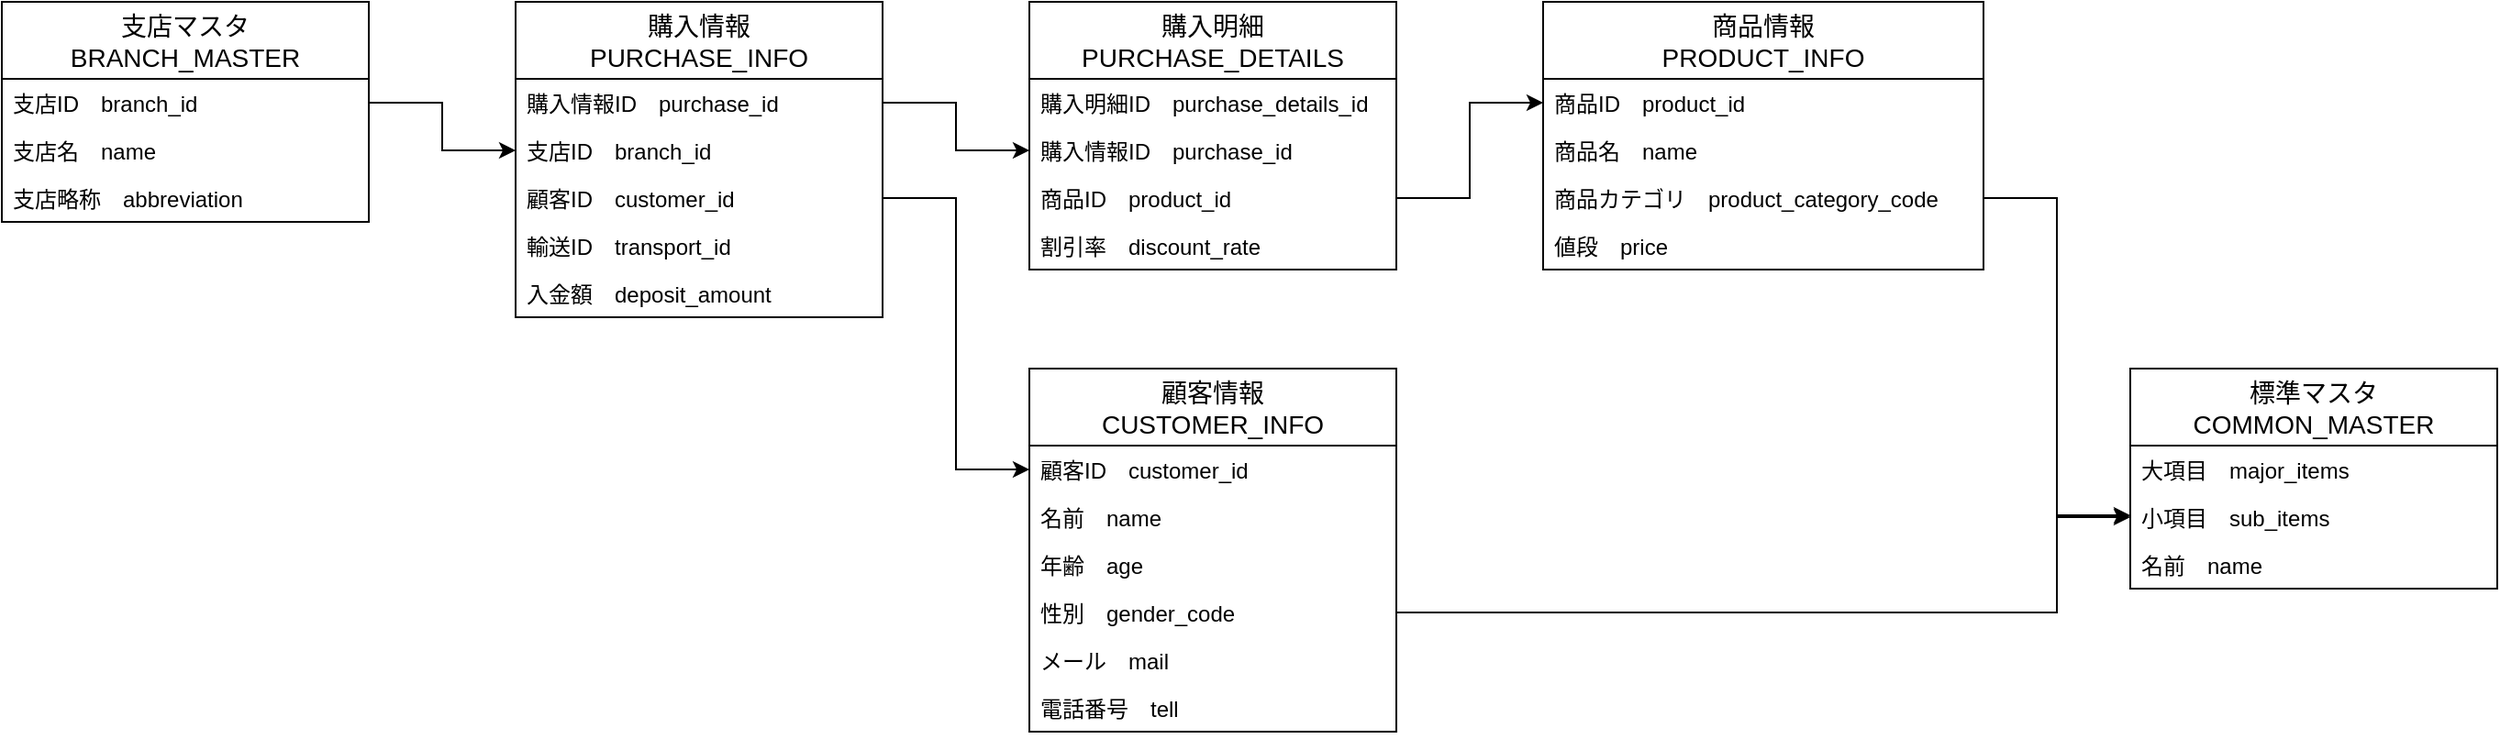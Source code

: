 <mxfile version="12.9.9" type="device"><diagram id="4O4qjFtDVFBErEm02xuz" name="Page-1"><mxGraphModel dx="1038" dy="528" grid="1" gridSize="10" guides="1" tooltips="1" connect="1" arrows="1" fold="1" page="1" pageScale="1" pageWidth="827" pageHeight="1169" math="0" shadow="0"><root><mxCell id="0"/><mxCell id="1" parent="0"/><mxCell id="hSZRVIl40IWfWrxCd9h6-1" value="支店マスタ&#10;BRANCH_MASTER" style="swimlane;fontStyle=0;childLayout=stackLayout;horizontal=1;startSize=42;horizontalStack=0;resizeParent=1;resizeParentMax=0;resizeLast=0;collapsible=1;marginBottom=0;align=center;fontSize=14;" vertex="1" parent="1"><mxGeometry x="40" y="40" width="200" height="120" as="geometry"/></mxCell><mxCell id="hSZRVIl40IWfWrxCd9h6-2" value="支店ID　branch_id" style="text;strokeColor=none;fillColor=none;spacingLeft=4;spacingRight=4;overflow=hidden;rotatable=0;points=[[0,0.5],[1,0.5]];portConstraint=eastwest;fontSize=12;" vertex="1" parent="hSZRVIl40IWfWrxCd9h6-1"><mxGeometry y="42" width="200" height="26" as="geometry"/></mxCell><mxCell id="hSZRVIl40IWfWrxCd9h6-3" value="支店名　name" style="text;strokeColor=none;fillColor=none;spacingLeft=4;spacingRight=4;overflow=hidden;rotatable=0;points=[[0,0.5],[1,0.5]];portConstraint=eastwest;fontSize=12;" vertex="1" parent="hSZRVIl40IWfWrxCd9h6-1"><mxGeometry y="68" width="200" height="26" as="geometry"/></mxCell><mxCell id="hSZRVIl40IWfWrxCd9h6-4" value="支店略称　abbreviation" style="text;strokeColor=none;fillColor=none;spacingLeft=4;spacingRight=4;overflow=hidden;rotatable=0;points=[[0,0.5],[1,0.5]];portConstraint=eastwest;fontSize=12;" vertex="1" parent="hSZRVIl40IWfWrxCd9h6-1"><mxGeometry y="94" width="200" height="26" as="geometry"/></mxCell><mxCell id="hSZRVIl40IWfWrxCd9h6-9" value="購入明細&#10;PURCHASE_DETAILS" style="swimlane;fontStyle=0;childLayout=stackLayout;horizontal=1;startSize=42;horizontalStack=0;resizeParent=1;resizeParentMax=0;resizeLast=0;collapsible=1;marginBottom=0;align=center;fontSize=14;" vertex="1" parent="1"><mxGeometry x="600" y="40" width="200" height="146" as="geometry"/></mxCell><mxCell id="hSZRVIl40IWfWrxCd9h6-10" value="購入明細ID　purchase_details_id" style="text;strokeColor=none;fillColor=none;spacingLeft=4;spacingRight=4;overflow=hidden;rotatable=0;points=[[0,0.5],[1,0.5]];portConstraint=eastwest;fontSize=12;" vertex="1" parent="hSZRVIl40IWfWrxCd9h6-9"><mxGeometry y="42" width="200" height="26" as="geometry"/></mxCell><mxCell id="hSZRVIl40IWfWrxCd9h6-11" value="購入情報ID　purchase_id" style="text;strokeColor=none;fillColor=none;spacingLeft=4;spacingRight=4;overflow=hidden;rotatable=0;points=[[0,0.5],[1,0.5]];portConstraint=eastwest;fontSize=12;" vertex="1" parent="hSZRVIl40IWfWrxCd9h6-9"><mxGeometry y="68" width="200" height="26" as="geometry"/></mxCell><mxCell id="hSZRVIl40IWfWrxCd9h6-13" value="商品ID　product_id" style="text;strokeColor=none;fillColor=none;spacingLeft=4;spacingRight=4;overflow=hidden;rotatable=0;points=[[0,0.5],[1,0.5]];portConstraint=eastwest;fontSize=12;" vertex="1" parent="hSZRVIl40IWfWrxCd9h6-9"><mxGeometry y="94" width="200" height="26" as="geometry"/></mxCell><mxCell id="hSZRVIl40IWfWrxCd9h6-45" value="割引率　discount_rate" style="text;strokeColor=none;fillColor=none;spacingLeft=4;spacingRight=4;overflow=hidden;rotatable=0;points=[[0,0.5],[1,0.5]];portConstraint=eastwest;fontSize=12;" vertex="1" parent="hSZRVIl40IWfWrxCd9h6-9"><mxGeometry y="120" width="200" height="26" as="geometry"/></mxCell><mxCell id="hSZRVIl40IWfWrxCd9h6-5" value="購入情報&#10;PURCHASE_INFO" style="swimlane;fontStyle=0;childLayout=stackLayout;horizontal=1;startSize=42;horizontalStack=0;resizeParent=1;resizeParentMax=0;resizeLast=0;collapsible=1;marginBottom=0;align=center;fontSize=14;" vertex="1" parent="1"><mxGeometry x="320" y="40" width="200" height="172" as="geometry"/></mxCell><mxCell id="hSZRVIl40IWfWrxCd9h6-6" value="購入情報ID　purchase_id" style="text;strokeColor=none;fillColor=none;spacingLeft=4;spacingRight=4;overflow=hidden;rotatable=0;points=[[0,0.5],[1,0.5]];portConstraint=eastwest;fontSize=12;" vertex="1" parent="hSZRVIl40IWfWrxCd9h6-5"><mxGeometry y="42" width="200" height="26" as="geometry"/></mxCell><mxCell id="hSZRVIl40IWfWrxCd9h6-7" value="支店ID　branch_id" style="text;strokeColor=none;fillColor=none;spacingLeft=4;spacingRight=4;overflow=hidden;rotatable=0;points=[[0,0.5],[1,0.5]];portConstraint=eastwest;fontSize=12;" vertex="1" parent="hSZRVIl40IWfWrxCd9h6-5"><mxGeometry y="68" width="200" height="26" as="geometry"/></mxCell><mxCell id="hSZRVIl40IWfWrxCd9h6-35" value="顧客ID　customer_id" style="text;strokeColor=none;fillColor=none;spacingLeft=4;spacingRight=4;overflow=hidden;rotatable=0;points=[[0,0.5],[1,0.5]];portConstraint=eastwest;fontSize=12;" vertex="1" parent="hSZRVIl40IWfWrxCd9h6-5"><mxGeometry y="94" width="200" height="26" as="geometry"/></mxCell><mxCell id="hSZRVIl40IWfWrxCd9h6-44" value="輸送ID　transport_id" style="text;strokeColor=none;fillColor=none;spacingLeft=4;spacingRight=4;overflow=hidden;rotatable=0;points=[[0,0.5],[1,0.5]];portConstraint=eastwest;fontSize=12;" vertex="1" parent="hSZRVIl40IWfWrxCd9h6-5"><mxGeometry y="120" width="200" height="26" as="geometry"/></mxCell><mxCell id="hSZRVIl40IWfWrxCd9h6-34" value="入金額　deposit_amount" style="text;strokeColor=none;fillColor=none;spacingLeft=4;spacingRight=4;overflow=hidden;rotatable=0;points=[[0,0.5],[1,0.5]];portConstraint=eastwest;fontSize=12;" vertex="1" parent="hSZRVIl40IWfWrxCd9h6-5"><mxGeometry y="146" width="200" height="26" as="geometry"/></mxCell><mxCell id="hSZRVIl40IWfWrxCd9h6-29" style="edgeStyle=orthogonalEdgeStyle;rounded=0;orthogonalLoop=1;jettySize=auto;html=1;exitX=1;exitY=0.5;exitDx=0;exitDy=0;" edge="1" parent="1" source="hSZRVIl40IWfWrxCd9h6-2" target="hSZRVIl40IWfWrxCd9h6-7"><mxGeometry relative="1" as="geometry"/></mxCell><mxCell id="hSZRVIl40IWfWrxCd9h6-30" style="edgeStyle=orthogonalEdgeStyle;rounded=0;orthogonalLoop=1;jettySize=auto;html=1;exitX=1;exitY=0.5;exitDx=0;exitDy=0;" edge="1" parent="1" source="hSZRVIl40IWfWrxCd9h6-6" target="hSZRVIl40IWfWrxCd9h6-11"><mxGeometry relative="1" as="geometry"/></mxCell><mxCell id="hSZRVIl40IWfWrxCd9h6-32" style="edgeStyle=orthogonalEdgeStyle;rounded=0;orthogonalLoop=1;jettySize=auto;html=1;exitX=1;exitY=0.5;exitDx=0;exitDy=0;entryX=0;entryY=0.5;entryDx=0;entryDy=0;" edge="1" parent="1" source="hSZRVIl40IWfWrxCd9h6-13" target="hSZRVIl40IWfWrxCd9h6-23"><mxGeometry relative="1" as="geometry"/></mxCell><mxCell id="hSZRVIl40IWfWrxCd9h6-15" value="顧客情報&#10;CUSTOMER_INFO" style="swimlane;fontStyle=0;childLayout=stackLayout;horizontal=1;startSize=42;horizontalStack=0;resizeParent=1;resizeParentMax=0;resizeLast=0;collapsible=1;marginBottom=0;align=center;fontSize=14;" vertex="1" parent="1"><mxGeometry x="600" y="240" width="200" height="198" as="geometry"/></mxCell><mxCell id="hSZRVIl40IWfWrxCd9h6-16" value="顧客ID　customer_id" style="text;strokeColor=none;fillColor=none;spacingLeft=4;spacingRight=4;overflow=hidden;rotatable=0;points=[[0,0.5],[1,0.5]];portConstraint=eastwest;fontSize=12;" vertex="1" parent="hSZRVIl40IWfWrxCd9h6-15"><mxGeometry y="42" width="200" height="26" as="geometry"/></mxCell><mxCell id="hSZRVIl40IWfWrxCd9h6-17" value="名前　name" style="text;strokeColor=none;fillColor=none;spacingLeft=4;spacingRight=4;overflow=hidden;rotatable=0;points=[[0,0.5],[1,0.5]];portConstraint=eastwest;fontSize=12;" vertex="1" parent="hSZRVIl40IWfWrxCd9h6-15"><mxGeometry y="68" width="200" height="26" as="geometry"/></mxCell><mxCell id="hSZRVIl40IWfWrxCd9h6-18" value="年齢　age" style="text;strokeColor=none;fillColor=none;spacingLeft=4;spacingRight=4;overflow=hidden;rotatable=0;points=[[0,0.5],[1,0.5]];portConstraint=eastwest;fontSize=12;" vertex="1" parent="hSZRVIl40IWfWrxCd9h6-15"><mxGeometry y="94" width="200" height="26" as="geometry"/></mxCell><mxCell id="hSZRVIl40IWfWrxCd9h6-19" value="性別　gender_code" style="text;strokeColor=none;fillColor=none;spacingLeft=4;spacingRight=4;overflow=hidden;rotatable=0;points=[[0,0.5],[1,0.5]];portConstraint=eastwest;fontSize=12;" vertex="1" parent="hSZRVIl40IWfWrxCd9h6-15"><mxGeometry y="120" width="200" height="26" as="geometry"/></mxCell><mxCell id="hSZRVIl40IWfWrxCd9h6-20" value="メール　mail" style="text;strokeColor=none;fillColor=none;spacingLeft=4;spacingRight=4;overflow=hidden;rotatable=0;points=[[0,0.5],[1,0.5]];portConstraint=eastwest;fontSize=12;" vertex="1" parent="hSZRVIl40IWfWrxCd9h6-15"><mxGeometry y="146" width="200" height="26" as="geometry"/></mxCell><mxCell id="hSZRVIl40IWfWrxCd9h6-21" value="電話番号　tell" style="text;strokeColor=none;fillColor=none;spacingLeft=4;spacingRight=4;overflow=hidden;rotatable=0;points=[[0,0.5],[1,0.5]];portConstraint=eastwest;fontSize=12;" vertex="1" parent="hSZRVIl40IWfWrxCd9h6-15"><mxGeometry y="172" width="200" height="26" as="geometry"/></mxCell><mxCell id="hSZRVIl40IWfWrxCd9h6-22" value="商品情報&#10;PRODUCT_INFO" style="swimlane;fontStyle=0;childLayout=stackLayout;horizontal=1;startSize=42;horizontalStack=0;resizeParent=1;resizeParentMax=0;resizeLast=0;collapsible=1;marginBottom=0;align=center;fontSize=14;" vertex="1" parent="1"><mxGeometry x="880" y="40" width="240" height="146" as="geometry"/></mxCell><mxCell id="hSZRVIl40IWfWrxCd9h6-23" value="商品ID　product_id" style="text;strokeColor=none;fillColor=none;spacingLeft=4;spacingRight=4;overflow=hidden;rotatable=0;points=[[0,0.5],[1,0.5]];portConstraint=eastwest;fontSize=12;" vertex="1" parent="hSZRVIl40IWfWrxCd9h6-22"><mxGeometry y="42" width="240" height="26" as="geometry"/></mxCell><mxCell id="hSZRVIl40IWfWrxCd9h6-24" value="商品名　name" style="text;strokeColor=none;fillColor=none;spacingLeft=4;spacingRight=4;overflow=hidden;rotatable=0;points=[[0,0.5],[1,0.5]];portConstraint=eastwest;fontSize=12;" vertex="1" parent="hSZRVIl40IWfWrxCd9h6-22"><mxGeometry y="68" width="240" height="26" as="geometry"/></mxCell><mxCell id="hSZRVIl40IWfWrxCd9h6-26" value="商品カテゴリ　product_category_code" style="text;strokeColor=none;fillColor=none;spacingLeft=4;spacingRight=4;overflow=hidden;rotatable=0;points=[[0,0.5],[1,0.5]];portConstraint=eastwest;fontSize=12;" vertex="1" parent="hSZRVIl40IWfWrxCd9h6-22"><mxGeometry y="94" width="240" height="26" as="geometry"/></mxCell><mxCell id="hSZRVIl40IWfWrxCd9h6-25" value="値段　price" style="text;strokeColor=none;fillColor=none;spacingLeft=4;spacingRight=4;overflow=hidden;rotatable=0;points=[[0,0.5],[1,0.5]];portConstraint=eastwest;fontSize=12;" vertex="1" parent="hSZRVIl40IWfWrxCd9h6-22"><mxGeometry y="120" width="240" height="26" as="geometry"/></mxCell><mxCell id="hSZRVIl40IWfWrxCd9h6-36" style="edgeStyle=orthogonalEdgeStyle;rounded=0;orthogonalLoop=1;jettySize=auto;html=1;exitX=1;exitY=0.5;exitDx=0;exitDy=0;entryX=0;entryY=0.5;entryDx=0;entryDy=0;" edge="1" parent="1" source="hSZRVIl40IWfWrxCd9h6-35" target="hSZRVIl40IWfWrxCd9h6-16"><mxGeometry relative="1" as="geometry"/></mxCell><mxCell id="hSZRVIl40IWfWrxCd9h6-37" value="標準マスタ&#10;COMMON_MASTER" style="swimlane;fontStyle=0;childLayout=stackLayout;horizontal=1;startSize=42;horizontalStack=0;resizeParent=1;resizeParentMax=0;resizeLast=0;collapsible=1;marginBottom=0;align=center;fontSize=14;" vertex="1" parent="1"><mxGeometry x="1200" y="240" width="200" height="120" as="geometry"/></mxCell><mxCell id="hSZRVIl40IWfWrxCd9h6-39" value="大項目　major_items" style="text;strokeColor=none;fillColor=none;spacingLeft=4;spacingRight=4;overflow=hidden;rotatable=0;points=[[0,0.5],[1,0.5]];portConstraint=eastwest;fontSize=12;" vertex="1" parent="hSZRVIl40IWfWrxCd9h6-37"><mxGeometry y="42" width="200" height="26" as="geometry"/></mxCell><mxCell id="hSZRVIl40IWfWrxCd9h6-40" value="小項目　sub_items" style="text;strokeColor=none;fillColor=none;spacingLeft=4;spacingRight=4;overflow=hidden;rotatable=0;points=[[0,0.5],[1,0.5]];portConstraint=eastwest;fontSize=12;" vertex="1" parent="hSZRVIl40IWfWrxCd9h6-37"><mxGeometry y="68" width="200" height="26" as="geometry"/></mxCell><mxCell id="hSZRVIl40IWfWrxCd9h6-41" value="名前　name" style="text;strokeColor=none;fillColor=none;spacingLeft=4;spacingRight=4;overflow=hidden;rotatable=0;points=[[0,0.5],[1,0.5]];portConstraint=eastwest;fontSize=12;" vertex="1" parent="hSZRVIl40IWfWrxCd9h6-37"><mxGeometry y="94" width="200" height="26" as="geometry"/></mxCell><mxCell id="hSZRVIl40IWfWrxCd9h6-42" style="edgeStyle=orthogonalEdgeStyle;rounded=0;orthogonalLoop=1;jettySize=auto;html=1;exitX=1;exitY=0.5;exitDx=0;exitDy=0;entryX=0;entryY=0.5;entryDx=0;entryDy=0;" edge="1" parent="1" source="hSZRVIl40IWfWrxCd9h6-26" target="hSZRVIl40IWfWrxCd9h6-40"><mxGeometry relative="1" as="geometry"/></mxCell><mxCell id="hSZRVIl40IWfWrxCd9h6-43" style="edgeStyle=orthogonalEdgeStyle;rounded=0;orthogonalLoop=1;jettySize=auto;html=1;exitX=1;exitY=0.5;exitDx=0;exitDy=0;" edge="1" parent="1" source="hSZRVIl40IWfWrxCd9h6-19"><mxGeometry relative="1" as="geometry"><mxPoint x="1200" y="320" as="targetPoint"/><Array as="points"><mxPoint x="1160" y="373"/><mxPoint x="1160" y="320"/></Array></mxGeometry></mxCell></root></mxGraphModel></diagram></mxfile>